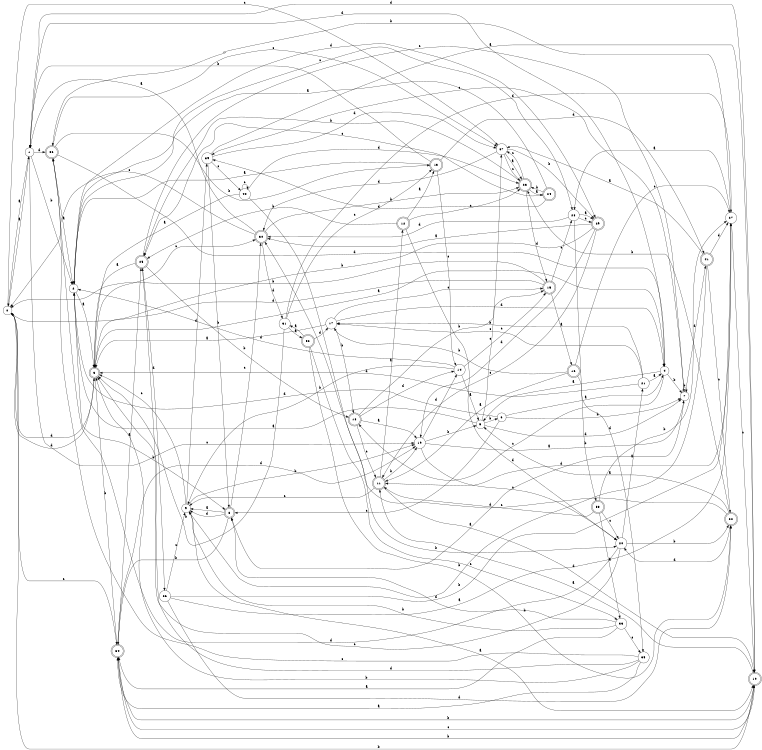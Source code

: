 digraph n34_7 {
__start0 [label="" shape="none"];

rankdir=LR;
size="8,5";

s0 [style="filled", color="black", fillcolor="white" shape="circle", label="0"];
s1 [style="filled", color="black", fillcolor="white" shape="circle", label="1"];
s2 [style="filled", color="black", fillcolor="white" shape="circle", label="2"];
s3 [style="rounded,filled", color="black", fillcolor="white" shape="doublecircle", label="3"];
s4 [style="filled", color="black", fillcolor="white" shape="circle", label="4"];
s5 [style="filled", color="black", fillcolor="white" shape="circle", label="5"];
s6 [style="filled", color="black", fillcolor="white" shape="circle", label="6"];
s7 [style="filled", color="black", fillcolor="white" shape="circle", label="7"];
s8 [style="rounded,filled", color="black", fillcolor="white" shape="doublecircle", label="8"];
s9 [style="filled", color="black", fillcolor="white" shape="circle", label="9"];
s10 [style="rounded,filled", color="black", fillcolor="white" shape="doublecircle", label="10"];
s11 [style="rounded,filled", color="black", fillcolor="white" shape="doublecircle", label="11"];
s12 [style="rounded,filled", color="black", fillcolor="white" shape="doublecircle", label="12"];
s13 [style="rounded,filled", color="black", fillcolor="white" shape="doublecircle", label="13"];
s14 [style="filled", color="black", fillcolor="white" shape="circle", label="14"];
s15 [style="rounded,filled", color="black", fillcolor="white" shape="doublecircle", label="15"];
s16 [style="rounded,filled", color="black", fillcolor="white" shape="doublecircle", label="16"];
s17 [style="filled", color="black", fillcolor="white" shape="circle", label="17"];
s18 [style="rounded,filled", color="black", fillcolor="white" shape="doublecircle", label="18"];
s19 [style="filled", color="black", fillcolor="white" shape="circle", label="19"];
s20 [style="filled", color="black", fillcolor="white" shape="circle", label="20"];
s21 [style="filled", color="black", fillcolor="white" shape="circle", label="21"];
s22 [style="rounded,filled", color="black", fillcolor="white" shape="doublecircle", label="22"];
s23 [style="rounded,filled", color="black", fillcolor="white" shape="doublecircle", label="23"];
s24 [style="rounded,filled", color="black", fillcolor="white" shape="doublecircle", label="24"];
s25 [style="rounded,filled", color="black", fillcolor="white" shape="doublecircle", label="25"];
s26 [style="filled", color="black", fillcolor="white" shape="circle", label="26"];
s27 [style="filled", color="black", fillcolor="white" shape="circle", label="27"];
s28 [style="filled", color="black", fillcolor="white" shape="circle", label="28"];
s29 [style="rounded,filled", color="black", fillcolor="white" shape="doublecircle", label="29"];
s30 [style="rounded,filled", color="black", fillcolor="white" shape="doublecircle", label="30"];
s31 [style="filled", color="black", fillcolor="white" shape="circle", label="31"];
s32 [style="rounded,filled", color="black", fillcolor="white" shape="doublecircle", label="32"];
s33 [style="filled", color="black", fillcolor="white" shape="circle", label="33"];
s34 [style="rounded,filled", color="black", fillcolor="white" shape="doublecircle", label="34"];
s35 [style="filled", color="black", fillcolor="white" shape="circle", label="35"];
s36 [style="rounded,filled", color="black", fillcolor="white" shape="doublecircle", label="36"];
s37 [style="filled", color="black", fillcolor="white" shape="circle", label="37"];
s38 [style="rounded,filled", color="black", fillcolor="white" shape="doublecircle", label="38"];
s39 [style="filled", color="black", fillcolor="white" shape="circle", label="39"];
s40 [style="filled", color="black", fillcolor="white" shape="circle", label="40"];
s41 [style="rounded,filled", color="black", fillcolor="white" shape="doublecircle", label="41"];
s0 -> s1 [label="a"];
s0 -> s10 [label="b"];
s0 -> s37 [label="c"];
s0 -> s3 [label="d"];
s1 -> s0 [label="a"];
s1 -> s2 [label="b"];
s1 -> s19 [label="c"];
s1 -> s36 [label="d"];
s2 -> s3 [label="a"];
s2 -> s8 [label="b"];
s2 -> s28 [label="c"];
s2 -> s29 [label="d"];
s3 -> s4 [label="a"];
s3 -> s34 [label="b"];
s3 -> s30 [label="c"];
s3 -> s0 [label="d"];
s4 -> s5 [label="a"];
s4 -> s7 [label="b"];
s4 -> s18 [label="c"];
s4 -> s1 [label="d"];
s5 -> s2 [label="a"];
s5 -> s6 [label="b"];
s5 -> s37 [label="c"];
s5 -> s7 [label="d"];
s6 -> s4 [label="a"];
s6 -> s7 [label="b"];
s6 -> s8 [label="c"];
s6 -> s2 [label="d"];
s7 -> s8 [label="a"];
s7 -> s7 [label="b"];
s7 -> s39 [label="c"];
s7 -> s41 [label="d"];
s8 -> s9 [label="a"];
s8 -> s34 [label="b"];
s8 -> s30 [label="c"];
s8 -> s9 [label="d"];
s9 -> s10 [label="a"];
s9 -> s19 [label="b"];
s9 -> s3 [label="c"];
s9 -> s39 [label="d"];
s10 -> s11 [label="a"];
s10 -> s34 [label="b"];
s10 -> s34 [label="c"];
s10 -> s1 [label="d"];
s11 -> s12 [label="a"];
s11 -> s19 [label="b"];
s11 -> s9 [label="c"];
s11 -> s10 [label="d"];
s12 -> s13 [label="a"];
s12 -> s25 [label="b"];
s12 -> s23 [label="c"];
s12 -> s20 [label="d"];
s13 -> s2 [label="a"];
s13 -> s1 [label="b"];
s13 -> s14 [label="c"];
s13 -> s41 [label="d"];
s14 -> s5 [label="a"];
s14 -> s9 [label="b"];
s14 -> s15 [label="c"];
s14 -> s2 [label="d"];
s15 -> s16 [label="a"];
s15 -> s0 [label="b"];
s15 -> s28 [label="c"];
s15 -> s0 [label="d"];
s16 -> s11 [label="a"];
s16 -> s17 [label="b"];
s16 -> s27 [label="c"];
s16 -> s35 [label="d"];
s17 -> s3 [label="a"];
s17 -> s18 [label="b"];
s17 -> s15 [label="c"];
s17 -> s4 [label="d"];
s18 -> s19 [label="a"];
s18 -> s15 [label="b"];
s18 -> s11 [label="c"];
s18 -> s14 [label="d"];
s19 -> s7 [label="a"];
s19 -> s5 [label="b"];
s19 -> s20 [label="c"];
s19 -> s14 [label="d"];
s20 -> s21 [label="a"];
s20 -> s22 [label="b"];
s20 -> s3 [label="c"];
s20 -> s36 [label="d"];
s21 -> s4 [label="a"];
s21 -> s17 [label="b"];
s21 -> s17 [label="c"];
s21 -> s3 [label="d"];
s22 -> s5 [label="a"];
s22 -> s23 [label="b"];
s22 -> s30 [label="c"];
s22 -> s20 [label="d"];
s23 -> s24 [label="a"];
s23 -> s25 [label="b"];
s23 -> s37 [label="c"];
s23 -> s15 [label="d"];
s24 -> s2 [label="a"];
s24 -> s23 [label="b"];
s24 -> s25 [label="c"];
s24 -> s39 [label="d"];
s25 -> s3 [label="a"];
s25 -> s18 [label="b"];
s25 -> s7 [label="c"];
s25 -> s26 [label="d"];
s26 -> s27 [label="a"];
s26 -> s27 [label="b"];
s26 -> s9 [label="c"];
s26 -> s22 [label="d"];
s27 -> s28 [label="a"];
s27 -> s36 [label="b"];
s27 -> s10 [label="c"];
s27 -> s11 [label="d"];
s28 -> s29 [label="a"];
s28 -> s38 [label="b"];
s28 -> s29 [label="c"];
s28 -> s30 [label="d"];
s29 -> s30 [label="a"];
s29 -> s3 [label="b"];
s29 -> s11 [label="c"];
s29 -> s19 [label="d"];
s30 -> s1 [label="a"];
s30 -> s23 [label="b"];
s30 -> s0 [label="c"];
s30 -> s31 [label="d"];
s31 -> s32 [label="a"];
s31 -> s3 [label="b"];
s31 -> s13 [label="c"];
s31 -> s27 [label="d"];
s32 -> s31 [label="a"];
s32 -> s22 [label="b"];
s32 -> s33 [label="c"];
s32 -> s17 [label="d"];
s33 -> s34 [label="a"];
s33 -> s9 [label="b"];
s33 -> s35 [label="c"];
s33 -> s8 [label="d"];
s34 -> s25 [label="a"];
s34 -> s10 [label="b"];
s34 -> s0 [label="c"];
s34 -> s19 [label="d"];
s35 -> s34 [label="a"];
s35 -> s3 [label="b"];
s35 -> s36 [label="c"];
s35 -> s25 [label="d"];
s36 -> s2 [label="a"];
s36 -> s13 [label="b"];
s36 -> s37 [label="c"];
s36 -> s4 [label="d"];
s37 -> s23 [label="a"];
s37 -> s29 [label="b"];
s37 -> s23 [label="c"];
s37 -> s30 [label="d"];
s38 -> s33 [label="a"];
s38 -> s27 [label="b"];
s38 -> s20 [label="c"];
s38 -> s11 [label="d"];
s39 -> s10 [label="a"];
s39 -> s8 [label="b"];
s39 -> s40 [label="c"];
s39 -> s37 [label="d"];
s40 -> s3 [label="a"];
s40 -> s20 [label="b"];
s40 -> s40 [label="c"];
s40 -> s23 [label="d"];
s41 -> s37 [label="a"];
s41 -> s9 [label="b"];
s41 -> s22 [label="c"];
s41 -> s27 [label="d"];

}